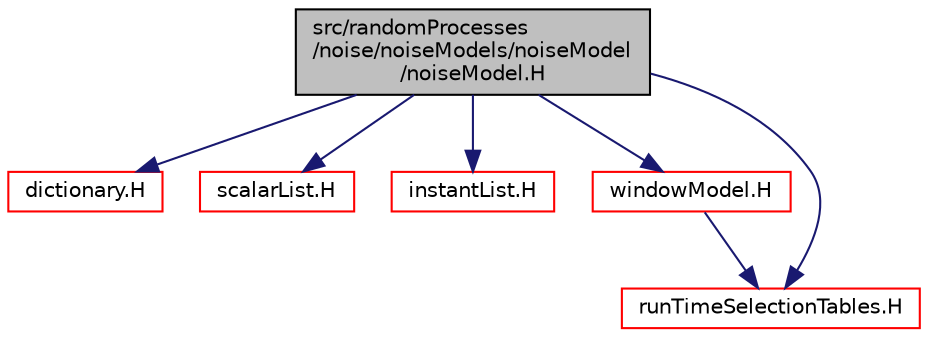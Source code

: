 digraph "src/randomProcesses/noise/noiseModels/noiseModel/noiseModel.H"
{
  bgcolor="transparent";
  edge [fontname="Helvetica",fontsize="10",labelfontname="Helvetica",labelfontsize="10"];
  node [fontname="Helvetica",fontsize="10",shape=record];
  Node1 [label="src/randomProcesses\l/noise/noiseModels/noiseModel\l/noiseModel.H",height=0.2,width=0.4,color="black", fillcolor="grey75", style="filled" fontcolor="black"];
  Node1 -> Node2 [color="midnightblue",fontsize="10",style="solid",fontname="Helvetica"];
  Node2 [label="dictionary.H",height=0.2,width=0.4,color="red",URL="$dictionary_8H.html"];
  Node1 -> Node3 [color="midnightblue",fontsize="10",style="solid",fontname="Helvetica"];
  Node3 [label="scalarList.H",height=0.2,width=0.4,color="red",URL="$scalarList_8H.html"];
  Node1 -> Node4 [color="midnightblue",fontsize="10",style="solid",fontname="Helvetica"];
  Node4 [label="instantList.H",height=0.2,width=0.4,color="red",URL="$instantList_8H.html"];
  Node1 -> Node5 [color="midnightblue",fontsize="10",style="solid",fontname="Helvetica"];
  Node5 [label="windowModel.H",height=0.2,width=0.4,color="red",URL="$windowModel_8H.html"];
  Node5 -> Node6 [color="midnightblue",fontsize="10",style="solid",fontname="Helvetica"];
  Node6 [label="runTimeSelectionTables.H",height=0.2,width=0.4,color="red",URL="$runTimeSelectionTables_8H.html",tooltip="Macros to ease declaration of run-time selection tables. "];
  Node1 -> Node6 [color="midnightblue",fontsize="10",style="solid",fontname="Helvetica"];
}
